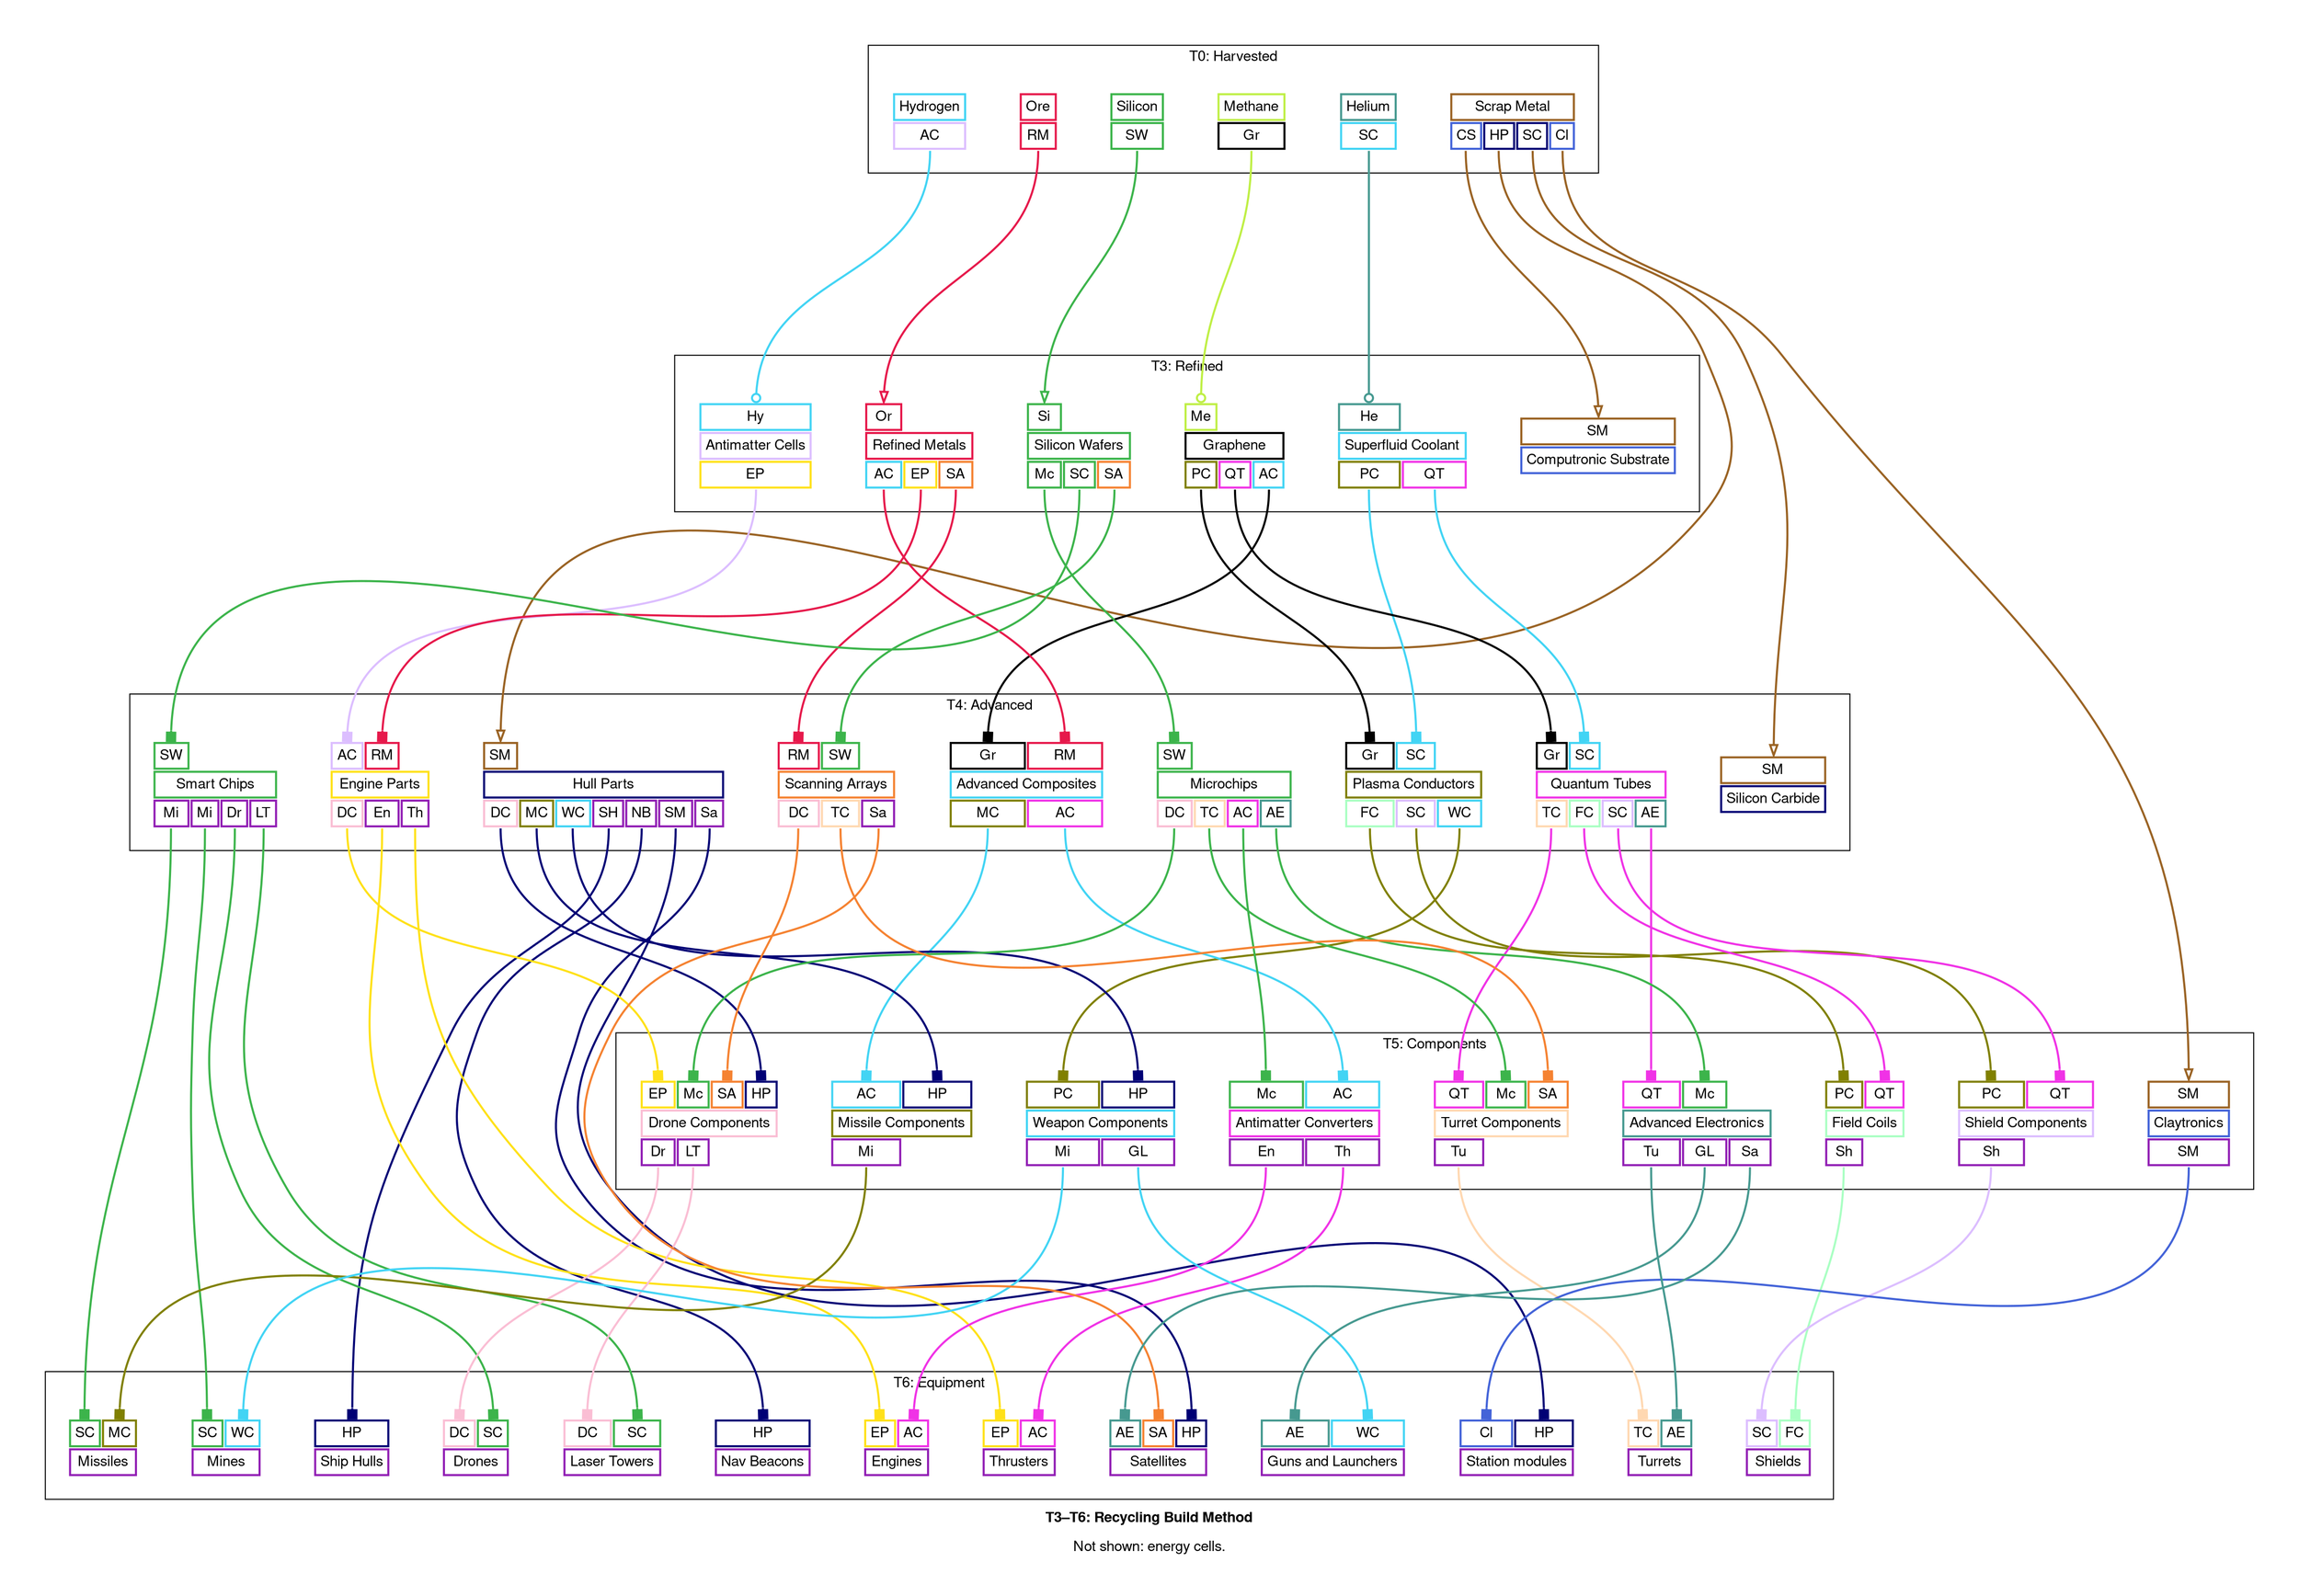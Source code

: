 digraph "X4 Economy" {
	edge [arrowType=normal]
	compound=true fontname="Helvetica,Arial,sans-serif"
	label=<<b>T3–T6: Recycling Build Method</b><br/><br/>Not shown: energy cells.>
	graph [nodesep=0.3 pad=0.5 ranksep=3]
	node [color=slategray1 fontname="Helvetica,Arial,sans-serif" margin=0.2 penwidth=2.0 shape=plaintext]
	edge [arrowhead=normal arrowsize=1.0 fontname="Helvetica,Arial,sans-serif" headport=n penwidth=2.0 tailport=s]
	subgraph 0 {
		cluster=true label="T0: Harvested"
		helium [label=<<table border="0" cellborder="2" cellpadding="4" cellspacing="1" fixedsize="false" id="helium" port="output">
  
  <tr>
    <td align="text" bgcolor="white" color="#469990" colspan="1">Helium</td>
  </tr>
  
    <tr>
      
        <td align="text" bgcolor="white" color="#42d4f4" port="superfluid_coolant">SC</td>
      
    </tr>
  
</table>>]
		methane [label=<<table border="0" cellborder="2" cellpadding="4" cellspacing="1" fixedsize="false" id="methane" port="output">
  
  <tr>
    <td align="text" bgcolor="white" color="#bfef45" colspan="1">Methane</td>
  </tr>
  
    <tr>
      
        <td align="text" bgcolor="white" color="#000000" port="graphene">Gr</td>
      
    </tr>
  
</table>>]
		ore [label=<<table border="0" cellborder="2" cellpadding="4" cellspacing="1" fixedsize="false" id="ore" port="output">
  
  <tr>
    <td align="text" bgcolor="white" color="#e6194B" colspan="1">Ore</td>
  </tr>
  
    <tr>
      
        <td align="text" bgcolor="white" color="#e6194B" port="refined_metals">RM</td>
      
    </tr>
  
</table>>]
		hydrogen [label=<<table border="0" cellborder="2" cellpadding="4" cellspacing="1" fixedsize="false" id="hydrogen" port="output">
  
  <tr>
    <td align="text" bgcolor="white" color="#42d4f4" colspan="1">Hydrogen</td>
  </tr>
  
    <tr>
      
        <td align="text" bgcolor="white" color="#dcbeff" port="antimatter_cells">AC</td>
      
    </tr>
  
</table>>]
		silicon [label=<<table border="0" cellborder="2" cellpadding="4" cellspacing="1" fixedsize="false" id="silicon" port="output">
  
  <tr>
    <td align="text" bgcolor="white" color="#3cb44b" colspan="1">Silicon</td>
  </tr>
  
    <tr>
      
        <td align="text" bgcolor="white" color="#3cb44b" port="silicon_wafers">SW</td>
      
    </tr>
  
</table>>]
		scrap_metal [label=<<table border="0" cellborder="2" cellpadding="4" cellspacing="1" fixedsize="false" id="scrap_metal" port="output">
  
  <tr>
    <td align="text" bgcolor="white" color="#9A6324" colspan="4">Scrap Metal</td>
  </tr>
  
    <tr>
      
        <td align="text" bgcolor="white" color="#4363d8" port="computronic_substrate">CS</td>
      
        <td align="text" bgcolor="white" color="#000075" port="hull_parts">HP</td>
      
        <td align="text" bgcolor="white" color="#000075" port="silicon_carbide">SC</td>
      
        <td align="text" bgcolor="white" color="#4363d8" port="claytronics">Cl</td>
      
    </tr>
  
</table>>]
	}
	subgraph 3 {
		cluster=true label="T3: Refined"
		superfluid_coolant [label=<<table border="0" cellborder="2" cellpadding="4" cellspacing="1" fixedsize="false" id="superfluid_coolant" port="output">
  
    <tr>
      
        <td align="text" bgcolor="white" color="#469990" port="helium">He</td>
      
    </tr>
  
  <tr>
    <td align="text" bgcolor="white" color="#42d4f4" colspan="2">Superfluid Coolant</td>
  </tr>
  
    <tr>
      
        <td align="text" bgcolor="white" color="#808000" port="plasma_conductors">PC</td>
      
        <td align="text" bgcolor="white" color="#f032e6" port="quantum_tubes">QT</td>
      
    </tr>
  
</table>>]
		graphene [label=<<table border="0" cellborder="2" cellpadding="4" cellspacing="1" fixedsize="false" id="graphene" port="output">
  
    <tr>
      
        <td align="text" bgcolor="white" color="#bfef45" port="methane">Me</td>
      
    </tr>
  
  <tr>
    <td align="text" bgcolor="white" color="#000000" colspan="3">Graphene</td>
  </tr>
  
    <tr>
      
        <td align="text" bgcolor="white" color="#808000" port="plasma_conductors">PC</td>
      
        <td align="text" bgcolor="white" color="#f032e6" port="quantum_tubes">QT</td>
      
        <td align="text" bgcolor="white" color="#42d4f4" port="advanced_composites">AC</td>
      
    </tr>
  
</table>>]
		antimatter_cells [label=<<table border="0" cellborder="2" cellpadding="4" cellspacing="1" fixedsize="false" id="antimatter_cells" port="output">
  
    <tr>
      
        <td align="text" bgcolor="white" color="#42d4f4" port="hydrogen">Hy</td>
      
    </tr>
  
  <tr>
    <td align="text" bgcolor="white" color="#dcbeff" colspan="1">Antimatter Cells</td>
  </tr>
  
    <tr>
      
        <td align="text" bgcolor="white" color="#ffe119" port="engine_parts">EP</td>
      
    </tr>
  
</table>>]
		refined_metals [label=<<table border="0" cellborder="2" cellpadding="4" cellspacing="1" fixedsize="false" id="refined_metals" port="output">
  
    <tr>
      
        <td align="text" bgcolor="white" color="#e6194B" port="ore">Or</td>
      
    </tr>
  
  <tr>
    <td align="text" bgcolor="white" color="#e6194B" colspan="3">Refined Metals</td>
  </tr>
  
    <tr>
      
        <td align="text" bgcolor="white" color="#42d4f4" port="advanced_composites">AC</td>
      
        <td align="text" bgcolor="white" color="#ffe119" port="engine_parts">EP</td>
      
        <td align="text" bgcolor="white" color="#f58231" port="scanning_arrays">SA</td>
      
    </tr>
  
</table>>]
		silicon_wafers [label=<<table border="0" cellborder="2" cellpadding="4" cellspacing="1" fixedsize="false" id="silicon_wafers" port="output">
  
    <tr>
      
        <td align="text" bgcolor="white" color="#3cb44b" port="silicon">Si</td>
      
    </tr>
  
  <tr>
    <td align="text" bgcolor="white" color="#3cb44b" colspan="3">Silicon Wafers</td>
  </tr>
  
    <tr>
      
        <td align="text" bgcolor="white" color="#3cb44b" port="microchips">Mc</td>
      
        <td align="text" bgcolor="white" color="#3cb44b" port="smart_chips">SC</td>
      
        <td align="text" bgcolor="white" color="#f58231" port="scanning_arrays">SA</td>
      
    </tr>
  
</table>>]
		computronic_substrate [label=<<table border="0" cellborder="2" cellpadding="4" cellspacing="1" fixedsize="false" id="computronic_substrate" port="output">
  
    <tr>
      
        <td align="text" bgcolor="white" color="#9A6324" port="scrap_metal">SM</td>
      
    </tr>
  
  <tr>
    <td align="text" bgcolor="white" color="#4363d8" colspan="1">Computronic Substrate</td>
  </tr>
  
</table>>]
	}
	subgraph 4 {
		cluster=true label="T4: Advanced"
		plasma_conductors [label=<<table border="0" cellborder="2" cellpadding="4" cellspacing="1" fixedsize="false" id="plasma_conductors" port="output">
  
    <tr>
      
        <td align="text" bgcolor="white" color="#000000" port="graphene">Gr</td>
      
        <td align="text" bgcolor="white" color="#42d4f4" port="superfluid_coolant">SC</td>
      
    </tr>
  
  <tr>
    <td align="text" bgcolor="white" color="#808000" colspan="3">Plasma Conductors</td>
  </tr>
  
    <tr>
      
        <td align="text" bgcolor="white" color="#aaffc3" port="field_coils">FC</td>
      
        <td align="text" bgcolor="white" color="#dcbeff" port="shield_components">SC</td>
      
        <td align="text" bgcolor="white" color="#42d4f4" port="weapon_components">WC</td>
      
    </tr>
  
</table>>]
		quantum_tubes [label=<<table border="0" cellborder="2" cellpadding="4" cellspacing="1" fixedsize="false" id="quantum_tubes" port="output">
  
    <tr>
      
        <td align="text" bgcolor="white" color="#000000" port="graphene">Gr</td>
      
        <td align="text" bgcolor="white" color="#42d4f4" port="superfluid_coolant">SC</td>
      
    </tr>
  
  <tr>
    <td align="text" bgcolor="white" color="#f032e6" colspan="4">Quantum Tubes</td>
  </tr>
  
    <tr>
      
        <td align="text" bgcolor="white" color="#ffd8b1" port="turret_components">TC</td>
      
        <td align="text" bgcolor="white" color="#aaffc3" port="field_coils">FC</td>
      
        <td align="text" bgcolor="white" color="#dcbeff" port="shield_components">SC</td>
      
        <td align="text" bgcolor="white" color="#469990" port="advanced_electronics">AE</td>
      
    </tr>
  
</table>>]
		advanced_composites [label=<<table border="0" cellborder="2" cellpadding="4" cellspacing="1" fixedsize="false" id="advanced_composites" port="output">
  
    <tr>
      
        <td align="text" bgcolor="white" color="#000000" port="graphene">Gr</td>
      
        <td align="text" bgcolor="white" color="#e6194B" port="refined_metals">RM</td>
      
    </tr>
  
  <tr>
    <td align="text" bgcolor="white" color="#42d4f4" colspan="2">Advanced Composites</td>
  </tr>
  
    <tr>
      
        <td align="text" bgcolor="white" color="#808000" port="missile_components">MC</td>
      
        <td align="text" bgcolor="white" color="#f032e6" port="antimatter_converters">AC</td>
      
    </tr>
  
</table>>]
		hull_parts [label=<<table border="0" cellborder="2" cellpadding="4" cellspacing="1" fixedsize="false" id="hull_parts" port="output">
  
    <tr>
      
        <td align="text" bgcolor="white" color="#9A6324" port="scrap_metal">SM</td>
      
    </tr>
  
  <tr>
    <td align="text" bgcolor="white" color="#000075" colspan="7">Hull Parts</td>
  </tr>
  
    <tr>
      
        <td align="text" bgcolor="white" color="#fabed4" port="drone_components">DC</td>
      
        <td align="text" bgcolor="white" color="#808000" port="missile_components">MC</td>
      
        <td align="text" bgcolor="white" color="#42d4f4" port="weapon_components">WC</td>
      
        <td align="text" bgcolor="white" color="#911eb4" port="ship_hulls">SH</td>
      
        <td align="text" bgcolor="white" color="#911eb4" port="nav_beacons">NB</td>
      
        <td align="text" bgcolor="white" color="#911eb4" port="station_modules">SM</td>
      
        <td align="text" bgcolor="white" color="#911eb4" port="satellites">Sa</td>
      
    </tr>
  
</table>>]
		engine_parts [label=<<table border="0" cellborder="2" cellpadding="4" cellspacing="1" fixedsize="false" id="engine_parts" port="output">
  
    <tr>
      
        <td align="text" bgcolor="white" color="#dcbeff" port="antimatter_cells">AC</td>
      
        <td align="text" bgcolor="white" color="#e6194B" port="refined_metals">RM</td>
      
    </tr>
  
  <tr>
    <td align="text" bgcolor="white" color="#ffe119" colspan="3">Engine Parts</td>
  </tr>
  
    <tr>
      
        <td align="text" bgcolor="white" color="#fabed4" port="drone_components">DC</td>
      
        <td align="text" bgcolor="white" color="#911eb4" port="engines">En</td>
      
        <td align="text" bgcolor="white" color="#911eb4" port="thrusters">Th</td>
      
    </tr>
  
</table>>]
		microchips [label=<<table border="0" cellborder="2" cellpadding="4" cellspacing="1" fixedsize="false" id="microchips" port="output">
  
    <tr>
      
        <td align="text" bgcolor="white" color="#3cb44b" port="silicon_wafers">SW</td>
      
    </tr>
  
  <tr>
    <td align="text" bgcolor="white" color="#3cb44b" colspan="4">Microchips</td>
  </tr>
  
    <tr>
      
        <td align="text" bgcolor="white" color="#fabed4" port="drone_components">DC</td>
      
        <td align="text" bgcolor="white" color="#ffd8b1" port="turret_components">TC</td>
      
        <td align="text" bgcolor="white" color="#f032e6" port="antimatter_converters">AC</td>
      
        <td align="text" bgcolor="white" color="#469990" port="advanced_electronics">AE</td>
      
    </tr>
  
</table>>]
		smart_chips [label=<<table border="0" cellborder="2" cellpadding="4" cellspacing="1" fixedsize="false" id="smart_chips" port="output">
  
    <tr>
      
        <td align="text" bgcolor="white" color="#3cb44b" port="silicon_wafers">SW</td>
      
    </tr>
  
  <tr>
    <td align="text" bgcolor="white" color="#3cb44b" colspan="4">Smart Chips</td>
  </tr>
  
    <tr>
      
        <td align="text" bgcolor="white" color="#911eb4" port="missiles">Mi</td>
      
        <td align="text" bgcolor="white" color="#911eb4" port="mines">Mi</td>
      
        <td align="text" bgcolor="white" color="#911eb4" port="drones">Dr</td>
      
        <td align="text" bgcolor="white" color="#911eb4" port="laser_towers">LT</td>
      
    </tr>
  
</table>>]
		silicon_carbide [label=<<table border="0" cellborder="2" cellpadding="4" cellspacing="1" fixedsize="false" id="silicon_carbide" port="output">
  
    <tr>
      
        <td align="text" bgcolor="white" color="#9A6324" port="scrap_metal">SM</td>
      
    </tr>
  
  <tr>
    <td align="text" bgcolor="white" color="#000075" colspan="1">Silicon Carbide</td>
  </tr>
  
</table>>]
	}
	subgraph 5 {
		cluster=true label="T5: Components"
		drone_components [label=<<table border="0" cellborder="2" cellpadding="4" cellspacing="1" fixedsize="false" id="drone_components" port="output">
  
    <tr>
      
        <td align="text" bgcolor="white" color="#ffe119" port="engine_parts">EP</td>
      
        <td align="text" bgcolor="white" color="#3cb44b" port="microchips">Mc</td>
      
        <td align="text" bgcolor="white" color="#f58231" port="scanning_arrays">SA</td>
      
        <td align="text" bgcolor="white" color="#000075" port="hull_parts">HP</td>
      
    </tr>
  
  <tr>
    <td align="text" bgcolor="white" color="#fabed4" colspan="4">Drone Components</td>
  </tr>
  
    <tr>
      
        <td align="text" bgcolor="white" color="#911eb4" port="drones">Dr</td>
      
        <td align="text" bgcolor="white" color="#911eb4" port="laser_towers">LT</td>
      
    </tr>
  
</table>>]
		turret_components [label=<<table border="0" cellborder="2" cellpadding="4" cellspacing="1" fixedsize="false" id="turret_components" port="output">
  
    <tr>
      
        <td align="text" bgcolor="white" color="#f032e6" port="quantum_tubes">QT</td>
      
        <td align="text" bgcolor="white" color="#3cb44b" port="microchips">Mc</td>
      
        <td align="text" bgcolor="white" color="#f58231" port="scanning_arrays">SA</td>
      
    </tr>
  
  <tr>
    <td align="text" bgcolor="white" color="#ffd8b1" colspan="3">Turret Components</td>
  </tr>
  
    <tr>
      
        <td align="text" bgcolor="white" color="#911eb4" port="turrets">Tu</td>
      
    </tr>
  
</table>>]
		missile_components [label=<<table border="0" cellborder="2" cellpadding="4" cellspacing="1" fixedsize="false" id="missile_components" port="output">
  
    <tr>
      
        <td align="text" bgcolor="white" color="#42d4f4" port="advanced_composites">AC</td>
      
        <td align="text" bgcolor="white" color="#000075" port="hull_parts">HP</td>
      
    </tr>
  
  <tr>
    <td align="text" bgcolor="white" color="#808000" colspan="2">Missile Components</td>
  </tr>
  
    <tr>
      
        <td align="text" bgcolor="white" color="#911eb4" port="missiles">Mi</td>
      
    </tr>
  
</table>>]
		field_coils [label=<<table border="0" cellborder="2" cellpadding="4" cellspacing="1" fixedsize="false" id="field_coils" port="output">
  
    <tr>
      
        <td align="text" bgcolor="white" color="#808000" port="plasma_conductors">PC</td>
      
        <td align="text" bgcolor="white" color="#f032e6" port="quantum_tubes">QT</td>
      
    </tr>
  
  <tr>
    <td align="text" bgcolor="white" color="#aaffc3" colspan="2">Field Coils</td>
  </tr>
  
    <tr>
      
        <td align="text" bgcolor="white" color="#911eb4" port="shields">Sh</td>
      
    </tr>
  
</table>>]
		shield_components [label=<<table border="0" cellborder="2" cellpadding="4" cellspacing="1" fixedsize="false" id="shield_components" port="output">
  
    <tr>
      
        <td align="text" bgcolor="white" color="#808000" port="plasma_conductors">PC</td>
      
        <td align="text" bgcolor="white" color="#f032e6" port="quantum_tubes">QT</td>
      
    </tr>
  
  <tr>
    <td align="text" bgcolor="white" color="#dcbeff" colspan="2">Shield Components</td>
  </tr>
  
    <tr>
      
        <td align="text" bgcolor="white" color="#911eb4" port="shields">Sh</td>
      
    </tr>
  
</table>>]
		antimatter_converters [label=<<table border="0" cellborder="2" cellpadding="4" cellspacing="1" fixedsize="false" id="antimatter_converters" port="output">
  
    <tr>
      
        <td align="text" bgcolor="white" color="#3cb44b" port="microchips">Mc</td>
      
        <td align="text" bgcolor="white" color="#42d4f4" port="advanced_composites">AC</td>
      
    </tr>
  
  <tr>
    <td align="text" bgcolor="white" color="#f032e6" colspan="2">Antimatter Converters</td>
  </tr>
  
    <tr>
      
        <td align="text" bgcolor="white" color="#911eb4" port="engines">En</td>
      
        <td align="text" bgcolor="white" color="#911eb4" port="thrusters">Th</td>
      
    </tr>
  
</table>>]
		weapon_components [label=<<table border="0" cellborder="2" cellpadding="4" cellspacing="1" fixedsize="false" id="weapon_components" port="output">
  
    <tr>
      
        <td align="text" bgcolor="white" color="#808000" port="plasma_conductors">PC</td>
      
        <td align="text" bgcolor="white" color="#000075" port="hull_parts">HP</td>
      
    </tr>
  
  <tr>
    <td align="text" bgcolor="white" color="#42d4f4" colspan="2">Weapon Components</td>
  </tr>
  
    <tr>
      
        <td align="text" bgcolor="white" color="#911eb4" port="mines">Mi</td>
      
        <td align="text" bgcolor="white" color="#911eb4" port="guns_and_launchers">GL</td>
      
    </tr>
  
</table>>]
	}
	subgraph 4 {
		cluster=true label="T4: Advanced"
		scanning_arrays [label=<<table border="0" cellborder="2" cellpadding="4" cellspacing="1" fixedsize="false" id="scanning_arrays" port="output">
  
    <tr>
      
        <td align="text" bgcolor="white" color="#e6194B" port="refined_metals">RM</td>
      
        <td align="text" bgcolor="white" color="#3cb44b" port="silicon_wafers">SW</td>
      
    </tr>
  
  <tr>
    <td align="text" bgcolor="white" color="#f58231" colspan="3">Scanning Arrays</td>
  </tr>
  
    <tr>
      
        <td align="text" bgcolor="white" color="#fabed4" port="drone_components">DC</td>
      
        <td align="text" bgcolor="white" color="#ffd8b1" port="turret_components">TC</td>
      
        <td align="text" bgcolor="white" color="#911eb4" port="satellites">Sa</td>
      
    </tr>
  
</table>>]
	}
	subgraph 5 {
		cluster=true label="T5: Components"
		claytronics [label=<<table border="0" cellborder="2" cellpadding="4" cellspacing="1" fixedsize="false" id="claytronics" port="output">
  
    <tr>
      
        <td align="text" bgcolor="white" color="#9A6324" port="scrap_metal">SM</td>
      
    </tr>
  
  <tr>
    <td align="text" bgcolor="white" color="#4363d8" colspan="1">Claytronics</td>
  </tr>
  
    <tr>
      
        <td align="text" bgcolor="white" color="#911eb4" port="station_modules">SM</td>
      
    </tr>
  
</table>>]
		advanced_electronics [label=<<table border="0" cellborder="2" cellpadding="4" cellspacing="1" fixedsize="false" id="advanced_electronics" port="output">
  
    <tr>
      
        <td align="text" bgcolor="white" color="#f032e6" port="quantum_tubes">QT</td>
      
        <td align="text" bgcolor="white" color="#3cb44b" port="microchips">Mc</td>
      
    </tr>
  
  <tr>
    <td align="text" bgcolor="white" color="#469990" colspan="3">Advanced Electronics</td>
  </tr>
  
    <tr>
      
        <td align="text" bgcolor="white" color="#911eb4" port="turrets">Tu</td>
      
        <td align="text" bgcolor="white" color="#911eb4" port="guns_and_launchers">GL</td>
      
        <td align="text" bgcolor="white" color="#911eb4" port="satellites">Sa</td>
      
    </tr>
  
</table>>]
	}
	subgraph 6 {
		cluster=true label="T6: Equipment"
		ship_hulls [label=<<table border="0" cellborder="2" cellpadding="4" cellspacing="1" fixedsize="false" id="ship_hulls" port="output">
  
    <tr>
      
        <td align="text" bgcolor="white" color="#000075" port="hull_parts">HP</td>
      
    </tr>
  
  <tr>
    <td align="text" bgcolor="white" color="#911eb4" colspan="1">Ship Hulls</td>
  </tr>
  
</table>>]
		nav_beacons [label=<<table border="0" cellborder="2" cellpadding="4" cellspacing="1" fixedsize="false" id="nav_beacons" port="output">
  
    <tr>
      
        <td align="text" bgcolor="white" color="#000075" port="hull_parts">HP</td>
      
    </tr>
  
  <tr>
    <td align="text" bgcolor="white" color="#911eb4" colspan="1">Nav Beacons</td>
  </tr>
  
</table>>]
		missiles [label=<<table border="0" cellborder="2" cellpadding="4" cellspacing="1" fixedsize="false" id="missiles" port="output">
  
    <tr>
      
        <td align="text" bgcolor="white" color="#3cb44b" port="smart_chips">SC</td>
      
        <td align="text" bgcolor="white" color="#808000" port="missile_components">MC</td>
      
    </tr>
  
  <tr>
    <td align="text" bgcolor="white" color="#911eb4" colspan="2">Missiles</td>
  </tr>
  
</table>>]
		station_modules [label=<<table border="0" cellborder="2" cellpadding="4" cellspacing="1" fixedsize="false" id="station_modules" port="output">
  
    <tr>
      
        <td align="text" bgcolor="white" color="#4363d8" port="claytronics">Cl</td>
      
        <td align="text" bgcolor="white" color="#000075" port="hull_parts">HP</td>
      
    </tr>
  
  <tr>
    <td align="text" bgcolor="white" color="#911eb4" colspan="2">Station modules</td>
  </tr>
  
</table>>]
		engines [label=<<table border="0" cellborder="2" cellpadding="4" cellspacing="1" fixedsize="false" id="engines" port="output">
  
    <tr>
      
        <td align="text" bgcolor="white" color="#ffe119" port="engine_parts">EP</td>
      
        <td align="text" bgcolor="white" color="#f032e6" port="antimatter_converters">AC</td>
      
    </tr>
  
  <tr>
    <td align="text" bgcolor="white" color="#911eb4" colspan="2">Engines</td>
  </tr>
  
</table>>]
		thrusters [label=<<table border="0" cellborder="2" cellpadding="4" cellspacing="1" fixedsize="false" id="thrusters" port="output">
  
    <tr>
      
        <td align="text" bgcolor="white" color="#ffe119" port="engine_parts">EP</td>
      
        <td align="text" bgcolor="white" color="#f032e6" port="antimatter_converters">AC</td>
      
    </tr>
  
  <tr>
    <td align="text" bgcolor="white" color="#911eb4" colspan="2">Thrusters</td>
  </tr>
  
</table>>]
		mines [label=<<table border="0" cellborder="2" cellpadding="4" cellspacing="1" fixedsize="false" id="mines" port="output">
  
    <tr>
      
        <td align="text" bgcolor="white" color="#3cb44b" port="smart_chips">SC</td>
      
        <td align="text" bgcolor="white" color="#42d4f4" port="weapon_components">WC</td>
      
    </tr>
  
  <tr>
    <td align="text" bgcolor="white" color="#911eb4" colspan="2">Mines</td>
  </tr>
  
</table>>]
		drones [label=<<table border="0" cellborder="2" cellpadding="4" cellspacing="1" fixedsize="false" id="drones" port="output">
  
    <tr>
      
        <td align="text" bgcolor="white" color="#fabed4" port="drone_components">DC</td>
      
        <td align="text" bgcolor="white" color="#3cb44b" port="smart_chips">SC</td>
      
    </tr>
  
  <tr>
    <td align="text" bgcolor="white" color="#911eb4" colspan="2">Drones</td>
  </tr>
  
</table>>]
		laser_towers [label=<<table border="0" cellborder="2" cellpadding="4" cellspacing="1" fixedsize="false" id="laser_towers" port="output">
  
    <tr>
      
        <td align="text" bgcolor="white" color="#fabed4" port="drone_components">DC</td>
      
        <td align="text" bgcolor="white" color="#3cb44b" port="smart_chips">SC</td>
      
    </tr>
  
  <tr>
    <td align="text" bgcolor="white" color="#911eb4" colspan="2">Laser Towers</td>
  </tr>
  
</table>>]
		shields [label=<<table border="0" cellborder="2" cellpadding="4" cellspacing="1" fixedsize="false" id="shields" port="output">
  
    <tr>
      
        <td align="text" bgcolor="white" color="#dcbeff" port="shield_components">SC</td>
      
        <td align="text" bgcolor="white" color="#aaffc3" port="field_coils">FC</td>
      
    </tr>
  
  <tr>
    <td align="text" bgcolor="white" color="#911eb4" colspan="2">Shields</td>
  </tr>
  
</table>>]
		turrets [label=<<table border="0" cellborder="2" cellpadding="4" cellspacing="1" fixedsize="false" id="turrets" port="output">
  
    <tr>
      
        <td align="text" bgcolor="white" color="#ffd8b1" port="turret_components">TC</td>
      
        <td align="text" bgcolor="white" color="#469990" port="advanced_electronics">AE</td>
      
    </tr>
  
  <tr>
    <td align="text" bgcolor="white" color="#911eb4" colspan="2">Turrets</td>
  </tr>
  
</table>>]
		guns_and_launchers [label=<<table border="0" cellborder="2" cellpadding="4" cellspacing="1" fixedsize="false" id="guns_and_launchers" port="output">
  
    <tr>
      
        <td align="text" bgcolor="white" color="#469990" port="advanced_electronics">AE</td>
      
        <td align="text" bgcolor="white" color="#42d4f4" port="weapon_components">WC</td>
      
    </tr>
  
  <tr>
    <td align="text" bgcolor="white" color="#911eb4" colspan="2">Guns and Launchers</td>
  </tr>
  
</table>>]
		satellites [label=<<table border="0" cellborder="2" cellpadding="4" cellspacing="1" fixedsize="false" id="satellites" port="output">
  
    <tr>
      
        <td align="text" bgcolor="white" color="#469990" port="advanced_electronics">AE</td>
      
        <td align="text" bgcolor="white" color="#f58231" port="scanning_arrays">SA</td>
      
        <td align="text" bgcolor="white" color="#000075" port="hull_parts">HP</td>
      
    </tr>
  
  <tr>
    <td align="text" bgcolor="white" color="#911eb4" colspan="3">Satellites</td>
  </tr>
  
</table>>]
	}
	helium:superfluid_coolant:s -> superfluid_coolant:helium:n [arrowhead=odot color="#469990" weight=1.0]
	methane:graphene:s -> graphene:methane:n [arrowhead=odot color="#bfef45" weight=1.0]
	hydrogen:antimatter_cells:s -> antimatter_cells:hydrogen:n [arrowhead=odot color="#42d4f4" weight=1.0]
	ore:refined_metals:s -> refined_metals:ore:n [arrowhead=empty color="#e6194B" weight=1.0]
	silicon:silicon_wafers:s -> silicon_wafers:silicon:n [arrowhead=empty color="#3cb44b" weight=1.0]
	scrap_metal:computronic_substrate:s -> computronic_substrate:scrap_metal:n [arrowhead=empty color="#9A6324" weight=1.0]
	graphene:plasma_conductors:s -> plasma_conductors:graphene:n [arrowhead=box color="#000000" weight=1.0]
	superfluid_coolant:plasma_conductors:s -> plasma_conductors:superfluid_coolant:n [arrowhead=box color="#42d4f4" weight=1.0]
	graphene:quantum_tubes:s -> quantum_tubes:graphene:n [arrowhead=box color="#000000" weight=1.0]
	superfluid_coolant:quantum_tubes:s -> quantum_tubes:superfluid_coolant:n [arrowhead=box color="#42d4f4" weight=1.0]
	graphene:advanced_composites:s -> advanced_composites:graphene:n [arrowhead=box color="#000000" weight=1.0]
	refined_metals:advanced_composites:s -> advanced_composites:refined_metals:n [arrowhead=box color="#e6194B" weight=1.0]
	scrap_metal:hull_parts:s -> hull_parts:scrap_metal:n [arrowhead=empty color="#9A6324" weight=1.0]
	antimatter_cells:engine_parts:s -> engine_parts:antimatter_cells:n [arrowhead=box color="#dcbeff" weight=1.0]
	refined_metals:engine_parts:s -> engine_parts:refined_metals:n [arrowhead=box color="#e6194B" weight=1.0]
	silicon_wafers:microchips:s -> microchips:silicon_wafers:n [arrowhead=box color="#3cb44b" weight=1.0]
	silicon_wafers:smart_chips:s -> smart_chips:silicon_wafers:n [arrowhead=box color="#3cb44b" weight=1.0]
	scrap_metal:silicon_carbide:s -> silicon_carbide:scrap_metal:n [arrowhead=empty color="#9A6324" weight=1.0]
	engine_parts:drone_components:s -> drone_components:engine_parts:n [arrowhead=box color="#ffe119" weight=1.0]
	hull_parts:drone_components:s -> drone_components:hull_parts:n [arrowhead=box color="#000075" weight=1.0]
	microchips:drone_components:s -> drone_components:microchips:n [arrowhead=box color="#3cb44b" weight=1.0]
	scanning_arrays:drone_components:s -> drone_components:scanning_arrays:n [arrowhead=box color="#f58231" weight=1.0]
	microchips:turret_components:s -> turret_components:microchips:n [arrowhead=box color="#3cb44b" weight=1.0]
	quantum_tubes:turret_components:s -> turret_components:quantum_tubes:n [arrowhead=box color="#f032e6" weight=1.0]
	scanning_arrays:turret_components:s -> turret_components:scanning_arrays:n [arrowhead=box color="#f58231" weight=1.0]
	advanced_composites:missile_components:s -> missile_components:advanced_composites:n [arrowhead=box color="#42d4f4" weight=1.0]
	hull_parts:missile_components:s -> missile_components:hull_parts:n [arrowhead=box color="#000075" weight=1.0]
	plasma_conductors:field_coils:s -> field_coils:plasma_conductors:n [arrowhead=box color="#808000" weight=1.0]
	quantum_tubes:field_coils:s -> field_coils:quantum_tubes:n [arrowhead=box color="#f032e6" weight=1.0]
	plasma_conductors:shield_components:s -> shield_components:plasma_conductors:n [arrowhead=box color="#808000" weight=1.0]
	quantum_tubes:shield_components:s -> shield_components:quantum_tubes:n [arrowhead=box color="#f032e6" weight=1.0]
	advanced_composites:antimatter_converters:s -> antimatter_converters:advanced_composites:n [arrowhead=box color="#42d4f4" weight=1.0]
	microchips:antimatter_converters:s -> antimatter_converters:microchips:n [arrowhead=box color="#3cb44b" weight=1.0]
	hull_parts:weapon_components:s -> weapon_components:hull_parts:n [arrowhead=box color="#000075" weight=1.0]
	plasma_conductors:weapon_components:s -> weapon_components:plasma_conductors:n [arrowhead=box color="#808000" weight=1.0]
	refined_metals:scanning_arrays:s -> scanning_arrays:refined_metals:n [arrowhead=box color="#e6194B" weight=1.0]
	silicon_wafers:scanning_arrays:s -> scanning_arrays:silicon_wafers:n [arrowhead=box color="#3cb44b" weight=1.0]
	scrap_metal:claytronics:s -> claytronics:scrap_metal:n [arrowhead=empty color="#9A6324" weight=1.0]
	microchips:advanced_electronics:s -> advanced_electronics:microchips:n [arrowhead=box color="#3cb44b" weight=1.0]
	quantum_tubes:advanced_electronics:s -> advanced_electronics:quantum_tubes:n [arrowhead=box color="#f032e6" weight=1.0]
	hull_parts:ship_hulls:s -> ship_hulls:hull_parts:n [arrowhead=box color="#000075" weight=1.0]
	hull_parts:nav_beacons:s -> nav_beacons:hull_parts:n [arrowhead=box color="#000075" weight=1.0]
	missile_components:missiles:s -> missiles:missile_components:n [arrowhead=box color="#808000" weight=1.0]
	smart_chips:missiles:s -> missiles:smart_chips:n [arrowhead=box color="#3cb44b" weight=1.0]
	hull_parts:station_modules:s -> station_modules:hull_parts:n [arrowhead=box color="#000075" weight=1.0]
	claytronics:station_modules:s -> station_modules:claytronics:n [arrowhead=box color="#4363d8" weight=1.0]
	antimatter_converters:engines:s -> engines:antimatter_converters:n [arrowhead=box color="#f032e6" weight=1.0]
	engine_parts:engines:s -> engines:engine_parts:n [arrowhead=box color="#ffe119" weight=1.0]
	antimatter_converters:thrusters:s -> thrusters:antimatter_converters:n [arrowhead=box color="#f032e6" weight=1.0]
	engine_parts:thrusters:s -> thrusters:engine_parts:n [arrowhead=box color="#ffe119" weight=1.0]
	weapon_components:mines:s -> mines:weapon_components:n [arrowhead=box color="#42d4f4" weight=1.0]
	smart_chips:mines:s -> mines:smart_chips:n [arrowhead=box color="#3cb44b" weight=1.0]
	drone_components:drones:s -> drones:drone_components:n [arrowhead=box color="#fabed4" weight=1.0]
	smart_chips:drones:s -> drones:smart_chips:n [arrowhead=box color="#3cb44b" weight=1.0]
	drone_components:laser_towers:s -> laser_towers:drone_components:n [arrowhead=box color="#fabed4" weight=1.0]
	smart_chips:laser_towers:s -> laser_towers:smart_chips:n [arrowhead=box color="#3cb44b" weight=1.0]
	field_coils:shields:s -> shields:field_coils:n [arrowhead=box color="#aaffc3" weight=1.0]
	shield_components:shields:s -> shields:shield_components:n [arrowhead=box color="#dcbeff" weight=1.0]
	turret_components:turrets:s -> turrets:turret_components:n [arrowhead=box color="#ffd8b1" weight=1.0]
	advanced_electronics:turrets:s -> turrets:advanced_electronics:n [arrowhead=box color="#469990" weight=1.0]
	advanced_electronics:guns_and_launchers:s -> guns_and_launchers:advanced_electronics:n [arrowhead=box color="#469990" weight=1.0]
	weapon_components:guns_and_launchers:s -> guns_and_launchers:weapon_components:n [arrowhead=box color="#42d4f4" weight=1.0]
	scanning_arrays:satellites:s -> satellites:scanning_arrays:n [arrowhead=box color="#f58231" weight=1.0]
	advanced_electronics:satellites:s -> satellites:advanced_electronics:n [arrowhead=box color="#469990" weight=1.0]
	hull_parts:satellites:s -> satellites:hull_parts:n [arrowhead=box color="#000075" weight=1.0]
}
